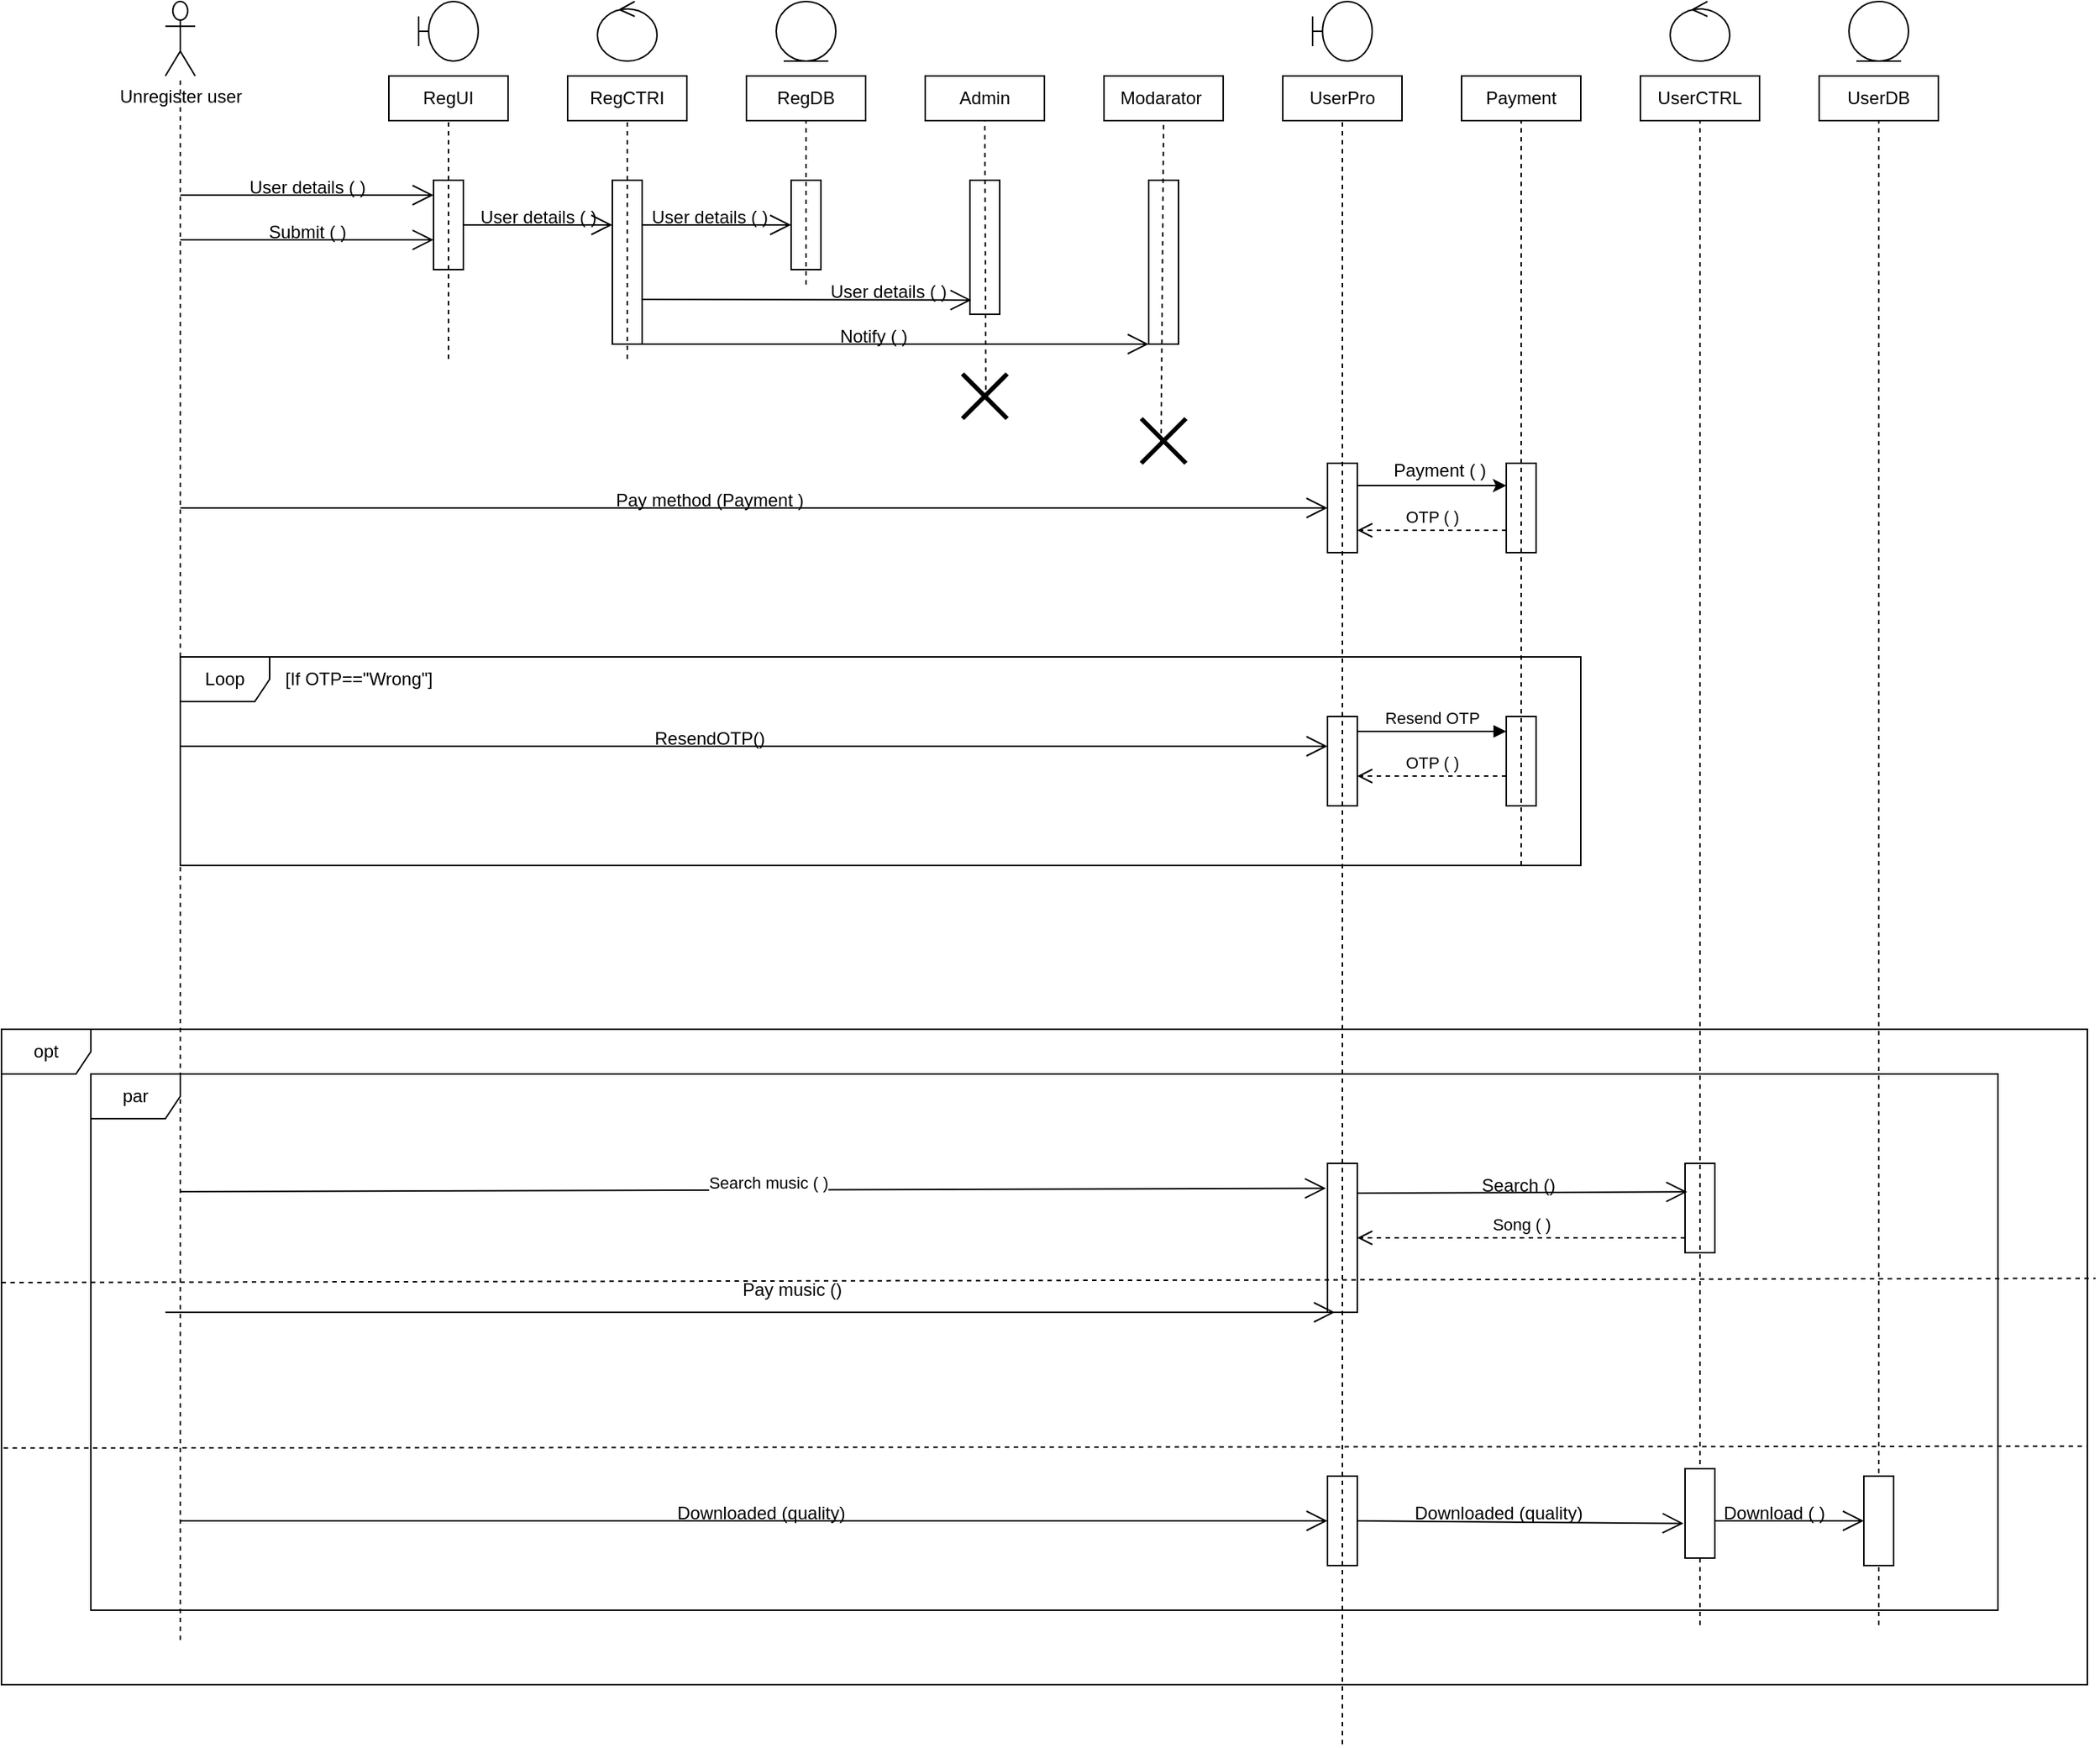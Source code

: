 <mxfile version="20.4.1" type="github">
  <diagram id="kORWXo8z2lHCYU-cHMwj" name="Page-1">
    <mxGraphModel dx="4161" dy="1162" grid="1" gridSize="10" guides="1" tooltips="1" connect="1" arrows="1" fold="1" page="1" pageScale="1" pageWidth="850" pageHeight="1100" math="0" shadow="0">
      <root>
        <mxCell id="0" />
        <mxCell id="1" parent="0" />
        <mxCell id="dhr_ioXj1obli_dX_mUs-1" value="RegCTRI" style="rounded=0;whiteSpace=wrap;html=1;" vertex="1" parent="1">
          <mxGeometry x="120" y="50" width="80" height="30" as="geometry" />
        </mxCell>
        <mxCell id="dhr_ioXj1obli_dX_mUs-2" value="RegDB" style="rounded=0;whiteSpace=wrap;html=1;" vertex="1" parent="1">
          <mxGeometry x="240" y="50" width="80" height="30" as="geometry" />
        </mxCell>
        <mxCell id="dhr_ioXj1obli_dX_mUs-3" value="Admin" style="rounded=0;whiteSpace=wrap;html=1;" vertex="1" parent="1">
          <mxGeometry x="360" y="50" width="80" height="30" as="geometry" />
        </mxCell>
        <mxCell id="dhr_ioXj1obli_dX_mUs-4" value="Modarator&amp;nbsp;" style="rounded=0;whiteSpace=wrap;html=1;" vertex="1" parent="1">
          <mxGeometry x="480" y="50" width="80" height="30" as="geometry" />
        </mxCell>
        <mxCell id="dhr_ioXj1obli_dX_mUs-5" value="Payment" style="rounded=0;whiteSpace=wrap;html=1;" vertex="1" parent="1">
          <mxGeometry x="720" y="50" width="80" height="30" as="geometry" />
        </mxCell>
        <mxCell id="dhr_ioXj1obli_dX_mUs-6" value="UserPro" style="rounded=0;whiteSpace=wrap;html=1;" vertex="1" parent="1">
          <mxGeometry x="600" y="50" width="80" height="30" as="geometry" />
        </mxCell>
        <mxCell id="dhr_ioXj1obli_dX_mUs-7" value="Unregister user" style="shape=umlActor;verticalLabelPosition=bottom;verticalAlign=top;html=1;outlineConnect=0;" vertex="1" parent="1">
          <mxGeometry x="-150" width="20" height="50" as="geometry" />
        </mxCell>
        <mxCell id="dhr_ioXj1obli_dX_mUs-8" value="RegUI" style="rounded=0;whiteSpace=wrap;html=1;" vertex="1" parent="1">
          <mxGeometry y="50" width="80" height="30" as="geometry" />
        </mxCell>
        <mxCell id="dhr_ioXj1obli_dX_mUs-9" value="UserCTRL" style="rounded=0;whiteSpace=wrap;html=1;" vertex="1" parent="1">
          <mxGeometry x="840" y="50" width="80" height="30" as="geometry" />
        </mxCell>
        <mxCell id="dhr_ioXj1obli_dX_mUs-10" value="UserDB" style="rounded=0;whiteSpace=wrap;html=1;" vertex="1" parent="1">
          <mxGeometry x="960" y="50" width="80" height="30" as="geometry" />
        </mxCell>
        <mxCell id="dhr_ioXj1obli_dX_mUs-11" value="" style="endArrow=none;dashed=1;html=1;rounded=0;" edge="1" parent="1" target="dhr_ioXj1obli_dX_mUs-7">
          <mxGeometry width="50" height="50" relative="1" as="geometry">
            <mxPoint x="-140" y="1100" as="sourcePoint" />
            <mxPoint x="-140" y="110" as="targetPoint" />
          </mxGeometry>
        </mxCell>
        <mxCell id="dhr_ioXj1obli_dX_mUs-12" value="" style="rounded=0;whiteSpace=wrap;html=1;" vertex="1" parent="1">
          <mxGeometry x="30" y="120" width="20" height="60" as="geometry" />
        </mxCell>
        <mxCell id="dhr_ioXj1obli_dX_mUs-13" value="" style="rounded=0;whiteSpace=wrap;html=1;" vertex="1" parent="1">
          <mxGeometry x="150" y="120" width="20" height="110" as="geometry" />
        </mxCell>
        <mxCell id="dhr_ioXj1obli_dX_mUs-14" value="" style="rounded=0;whiteSpace=wrap;html=1;" vertex="1" parent="1">
          <mxGeometry x="390" y="120" width="20" height="90" as="geometry" />
        </mxCell>
        <mxCell id="dhr_ioXj1obli_dX_mUs-15" value="" style="rounded=0;whiteSpace=wrap;html=1;" vertex="1" parent="1">
          <mxGeometry x="270" y="120" width="20" height="60" as="geometry" />
        </mxCell>
        <mxCell id="dhr_ioXj1obli_dX_mUs-16" value="" style="rounded=0;whiteSpace=wrap;html=1;" vertex="1" parent="1">
          <mxGeometry x="510" y="120" width="20" height="110" as="geometry" />
        </mxCell>
        <mxCell id="dhr_ioXj1obli_dX_mUs-17" value="User details ( )" style="text;html=1;align=center;verticalAlign=middle;resizable=0;points=[];autosize=1;strokeColor=none;fillColor=none;" vertex="1" parent="1">
          <mxGeometry x="-105" y="110" width="100" height="30" as="geometry" />
        </mxCell>
        <mxCell id="dhr_ioXj1obli_dX_mUs-18" value="Submit ( )" style="text;html=1;align=center;verticalAlign=middle;resizable=0;points=[];autosize=1;strokeColor=none;fillColor=none;" vertex="1" parent="1">
          <mxGeometry x="-95" y="140" width="80" height="30" as="geometry" />
        </mxCell>
        <mxCell id="dhr_ioXj1obli_dX_mUs-19" value="" style="endArrow=none;dashed=1;html=1;rounded=0;entryX=0.5;entryY=1;entryDx=0;entryDy=0;" edge="1" parent="1" target="dhr_ioXj1obli_dX_mUs-8">
          <mxGeometry width="50" height="50" relative="1" as="geometry">
            <mxPoint x="40" y="240" as="sourcePoint" />
            <mxPoint x="400" y="190" as="targetPoint" />
          </mxGeometry>
        </mxCell>
        <mxCell id="dhr_ioXj1obli_dX_mUs-20" value="User details ( )" style="text;html=1;align=center;verticalAlign=middle;resizable=0;points=[];autosize=1;strokeColor=none;fillColor=none;" vertex="1" parent="1">
          <mxGeometry x="50" y="130" width="100" height="30" as="geometry" />
        </mxCell>
        <mxCell id="dhr_ioXj1obli_dX_mUs-21" value="" style="endArrow=none;dashed=1;html=1;rounded=0;entryX=0.5;entryY=1;entryDx=0;entryDy=0;" edge="1" parent="1" target="dhr_ioXj1obli_dX_mUs-1">
          <mxGeometry width="50" height="50" relative="1" as="geometry">
            <mxPoint x="160" y="240" as="sourcePoint" />
            <mxPoint x="180" y="80" as="targetPoint" />
          </mxGeometry>
        </mxCell>
        <mxCell id="dhr_ioXj1obli_dX_mUs-22" value="" style="endArrow=none;dashed=1;html=1;rounded=0;entryX=0.5;entryY=1;entryDx=0;entryDy=0;" edge="1" parent="1" target="dhr_ioXj1obli_dX_mUs-2">
          <mxGeometry width="50" height="50" relative="1" as="geometry">
            <mxPoint x="280" y="190" as="sourcePoint" />
            <mxPoint x="310" y="260" as="targetPoint" />
          </mxGeometry>
        </mxCell>
        <mxCell id="dhr_ioXj1obli_dX_mUs-23" value="User details ( )" style="text;html=1;align=center;verticalAlign=middle;resizable=0;points=[];autosize=1;strokeColor=none;fillColor=none;" vertex="1" parent="1">
          <mxGeometry x="285" y="180" width="100" height="30" as="geometry" />
        </mxCell>
        <mxCell id="dhr_ioXj1obli_dX_mUs-24" value="" style="endArrow=none;dashed=1;html=1;rounded=0;entryX=0.5;entryY=1;entryDx=0;entryDy=0;exitX=0.525;exitY=0.554;exitDx=0;exitDy=0;exitPerimeter=0;" edge="1" parent="1" source="dhr_ioXj1obli_dX_mUs-77" target="dhr_ioXj1obli_dX_mUs-3">
          <mxGeometry width="50" height="50" relative="1" as="geometry">
            <mxPoint x="400" y="240" as="sourcePoint" />
            <mxPoint x="350" y="270" as="targetPoint" />
          </mxGeometry>
        </mxCell>
        <mxCell id="dhr_ioXj1obli_dX_mUs-25" value="" style="endArrow=none;dashed=1;html=1;rounded=0;entryX=0.5;entryY=1;entryDx=0;entryDy=0;exitX=0.443;exitY=0.528;exitDx=0;exitDy=0;exitPerimeter=0;" edge="1" parent="1" source="dhr_ioXj1obli_dX_mUs-76" target="dhr_ioXj1obli_dX_mUs-4">
          <mxGeometry width="50" height="50" relative="1" as="geometry">
            <mxPoint x="520" y="240" as="sourcePoint" />
            <mxPoint x="550" y="270" as="targetPoint" />
          </mxGeometry>
        </mxCell>
        <mxCell id="dhr_ioXj1obli_dX_mUs-26" value="" style="endArrow=none;dashed=1;html=1;rounded=0;entryX=0.5;entryY=1;entryDx=0;entryDy=0;" edge="1" parent="1" target="dhr_ioXj1obli_dX_mUs-10">
          <mxGeometry width="50" height="50" relative="1" as="geometry">
            <mxPoint x="1000" y="1090" as="sourcePoint" />
            <mxPoint x="1030" y="300" as="targetPoint" />
          </mxGeometry>
        </mxCell>
        <mxCell id="dhr_ioXj1obli_dX_mUs-27" value="" style="rounded=0;whiteSpace=wrap;html=1;" vertex="1" parent="1">
          <mxGeometry x="630" y="310" width="20" height="60" as="geometry" />
        </mxCell>
        <mxCell id="dhr_ioXj1obli_dX_mUs-28" value="Pay method (Payment )" style="text;html=1;align=center;verticalAlign=middle;resizable=0;points=[];autosize=1;strokeColor=none;fillColor=none;" vertex="1" parent="1">
          <mxGeometry x="140" y="320" width="150" height="30" as="geometry" />
        </mxCell>
        <mxCell id="dhr_ioXj1obli_dX_mUs-29" value="" style="rounded=0;whiteSpace=wrap;html=1;" vertex="1" parent="1">
          <mxGeometry x="750" y="310" width="20" height="60" as="geometry" />
        </mxCell>
        <mxCell id="dhr_ioXj1obli_dX_mUs-30" value="" style="endArrow=classic;html=1;rounded=0;entryX=0;entryY=0.25;entryDx=0;entryDy=0;exitX=1;exitY=0.25;exitDx=0;exitDy=0;" edge="1" parent="1" source="dhr_ioXj1obli_dX_mUs-27" target="dhr_ioXj1obli_dX_mUs-29">
          <mxGeometry width="50" height="50" relative="1" as="geometry">
            <mxPoint x="400" y="350" as="sourcePoint" />
            <mxPoint x="450" y="300" as="targetPoint" />
          </mxGeometry>
        </mxCell>
        <mxCell id="dhr_ioXj1obli_dX_mUs-31" value="OTP ( )" style="html=1;verticalAlign=bottom;endArrow=open;dashed=1;endSize=8;rounded=0;entryX=1;entryY=0.75;entryDx=0;entryDy=0;exitX=0;exitY=0.75;exitDx=0;exitDy=0;" edge="1" parent="1" source="dhr_ioXj1obli_dX_mUs-29" target="dhr_ioXj1obli_dX_mUs-27">
          <mxGeometry relative="1" as="geometry">
            <mxPoint x="740" y="360" as="sourcePoint" />
            <mxPoint x="660" y="360" as="targetPoint" />
          </mxGeometry>
        </mxCell>
        <mxCell id="dhr_ioXj1obli_dX_mUs-32" value="Payment ( )" style="text;html=1;align=center;verticalAlign=middle;resizable=0;points=[];autosize=1;strokeColor=none;fillColor=none;" vertex="1" parent="1">
          <mxGeometry x="660" y="300" width="90" height="30" as="geometry" />
        </mxCell>
        <mxCell id="dhr_ioXj1obli_dX_mUs-33" value="" style="endArrow=open;endFill=1;endSize=12;html=1;rounded=0;" edge="1" parent="1">
          <mxGeometry width="160" relative="1" as="geometry">
            <mxPoint x="-140" y="130" as="sourcePoint" />
            <mxPoint x="30" y="130" as="targetPoint" />
          </mxGeometry>
        </mxCell>
        <mxCell id="dhr_ioXj1obli_dX_mUs-34" value="" style="endArrow=open;endFill=1;endSize=12;html=1;rounded=0;entryX=0;entryY=0.667;entryDx=0;entryDy=0;entryPerimeter=0;" edge="1" parent="1" target="dhr_ioXj1obli_dX_mUs-12">
          <mxGeometry width="160" relative="1" as="geometry">
            <mxPoint x="-140" y="160" as="sourcePoint" />
            <mxPoint x="20" y="160" as="targetPoint" />
          </mxGeometry>
        </mxCell>
        <mxCell id="dhr_ioXj1obli_dX_mUs-35" value="" style="endArrow=open;endFill=1;endSize=12;html=1;rounded=0;" edge="1" parent="1">
          <mxGeometry width="160" relative="1" as="geometry">
            <mxPoint x="50" y="150" as="sourcePoint" />
            <mxPoint x="150" y="150" as="targetPoint" />
          </mxGeometry>
        </mxCell>
        <mxCell id="dhr_ioXj1obli_dX_mUs-36" value="" style="endArrow=open;endFill=1;endSize=12;html=1;rounded=0;" edge="1" parent="1">
          <mxGeometry width="160" relative="1" as="geometry">
            <mxPoint x="170" y="150" as="sourcePoint" />
            <mxPoint x="270" y="150" as="targetPoint" />
          </mxGeometry>
        </mxCell>
        <mxCell id="dhr_ioXj1obli_dX_mUs-37" value="User details ( )" style="text;html=1;align=center;verticalAlign=middle;resizable=0;points=[];autosize=1;strokeColor=none;fillColor=none;" vertex="1" parent="1">
          <mxGeometry x="165" y="130" width="100" height="30" as="geometry" />
        </mxCell>
        <mxCell id="dhr_ioXj1obli_dX_mUs-38" value="" style="endArrow=open;endFill=1;endSize=12;html=1;rounded=0;entryX=0.05;entryY=0.894;entryDx=0;entryDy=0;entryPerimeter=0;" edge="1" parent="1" target="dhr_ioXj1obli_dX_mUs-14">
          <mxGeometry width="160" relative="1" as="geometry">
            <mxPoint x="170" y="200" as="sourcePoint" />
            <mxPoint x="330" y="200" as="targetPoint" />
          </mxGeometry>
        </mxCell>
        <mxCell id="dhr_ioXj1obli_dX_mUs-39" value="" style="endArrow=open;endFill=1;endSize=12;html=1;rounded=0;entryX=0;entryY=0.5;entryDx=0;entryDy=0;" edge="1" parent="1" target="dhr_ioXj1obli_dX_mUs-27">
          <mxGeometry width="160" relative="1" as="geometry">
            <mxPoint x="-140" y="340" as="sourcePoint" />
            <mxPoint x="20" y="340" as="targetPoint" />
          </mxGeometry>
        </mxCell>
        <mxCell id="dhr_ioXj1obli_dX_mUs-40" value="" style="shape=umlBoundary;whiteSpace=wrap;html=1;" vertex="1" parent="1">
          <mxGeometry x="620" width="40" height="40" as="geometry" />
        </mxCell>
        <mxCell id="dhr_ioXj1obli_dX_mUs-41" value="" style="shape=umlBoundary;whiteSpace=wrap;html=1;" vertex="1" parent="1">
          <mxGeometry x="20" width="40" height="40" as="geometry" />
        </mxCell>
        <mxCell id="dhr_ioXj1obli_dX_mUs-42" value="" style="ellipse;shape=umlControl;whiteSpace=wrap;html=1;" vertex="1" parent="1">
          <mxGeometry x="140" width="40" height="40" as="geometry" />
        </mxCell>
        <mxCell id="dhr_ioXj1obli_dX_mUs-43" value="" style="ellipse;shape=umlControl;whiteSpace=wrap;html=1;" vertex="1" parent="1">
          <mxGeometry x="860" width="40" height="40" as="geometry" />
        </mxCell>
        <mxCell id="dhr_ioXj1obli_dX_mUs-44" value="" style="ellipse;shape=umlEntity;whiteSpace=wrap;html=1;" vertex="1" parent="1">
          <mxGeometry x="980" width="40" height="40" as="geometry" />
        </mxCell>
        <mxCell id="dhr_ioXj1obli_dX_mUs-45" value="" style="ellipse;shape=umlEntity;whiteSpace=wrap;html=1;" vertex="1" parent="1">
          <mxGeometry x="260" width="40" height="40" as="geometry" />
        </mxCell>
        <mxCell id="dhr_ioXj1obli_dX_mUs-46" value="" style="rounded=0;whiteSpace=wrap;html=1;" vertex="1" parent="1">
          <mxGeometry x="630" y="480" width="20" height="60" as="geometry" />
        </mxCell>
        <mxCell id="dhr_ioXj1obli_dX_mUs-47" value="" style="rounded=0;whiteSpace=wrap;html=1;" vertex="1" parent="1">
          <mxGeometry x="750" y="480" width="20" height="60" as="geometry" />
        </mxCell>
        <mxCell id="dhr_ioXj1obli_dX_mUs-48" value="Loop" style="shape=umlFrame;whiteSpace=wrap;html=1;" vertex="1" parent="1">
          <mxGeometry x="-140" y="440" width="940" height="140" as="geometry" />
        </mxCell>
        <mxCell id="dhr_ioXj1obli_dX_mUs-49" value="" style="endArrow=none;dashed=1;html=1;rounded=0;" edge="1" parent="1" target="dhr_ioXj1obli_dX_mUs-5">
          <mxGeometry width="50" height="50" relative="1" as="geometry">
            <mxPoint x="760" y="580" as="sourcePoint" />
            <mxPoint x="790" y="180" as="targetPoint" />
          </mxGeometry>
        </mxCell>
        <mxCell id="dhr_ioXj1obli_dX_mUs-50" value="[If OTP==&quot;Wrong&quot;]" style="text;html=1;strokeColor=none;fillColor=none;align=center;verticalAlign=middle;whiteSpace=wrap;rounded=0;" vertex="1" parent="1">
          <mxGeometry x="-100" y="440" width="160" height="30" as="geometry" />
        </mxCell>
        <mxCell id="dhr_ioXj1obli_dX_mUs-51" value="Resend OTP" style="html=1;verticalAlign=bottom;endArrow=block;rounded=0;" edge="1" parent="1">
          <mxGeometry width="80" relative="1" as="geometry">
            <mxPoint x="650" y="490" as="sourcePoint" />
            <mxPoint x="750" y="490" as="targetPoint" />
          </mxGeometry>
        </mxCell>
        <mxCell id="dhr_ioXj1obli_dX_mUs-52" value="OTP ( )" style="html=1;verticalAlign=bottom;endArrow=open;dashed=1;endSize=8;rounded=0;" edge="1" parent="1">
          <mxGeometry relative="1" as="geometry">
            <mxPoint x="750" y="520" as="sourcePoint" />
            <mxPoint x="650" y="520" as="targetPoint" />
            <Array as="points">
              <mxPoint x="690" y="520" />
            </Array>
          </mxGeometry>
        </mxCell>
        <mxCell id="dhr_ioXj1obli_dX_mUs-53" value="par" style="shape=umlFrame;whiteSpace=wrap;html=1;" vertex="1" parent="1">
          <mxGeometry x="-200" y="720" width="1280" height="360" as="geometry" />
        </mxCell>
        <mxCell id="dhr_ioXj1obli_dX_mUs-54" value="" style="rounded=0;whiteSpace=wrap;html=1;" vertex="1" parent="1">
          <mxGeometry x="630" y="990" width="20" height="60" as="geometry" />
        </mxCell>
        <mxCell id="dhr_ioXj1obli_dX_mUs-55" value="" style="rounded=0;whiteSpace=wrap;html=1;" vertex="1" parent="1">
          <mxGeometry x="630" y="780" width="20" height="100" as="geometry" />
        </mxCell>
        <mxCell id="dhr_ioXj1obli_dX_mUs-56" value="" style="rounded=0;whiteSpace=wrap;html=1;" vertex="1" parent="1">
          <mxGeometry x="870" y="780" width="20" height="60" as="geometry" />
        </mxCell>
        <mxCell id="dhr_ioXj1obli_dX_mUs-57" value="" style="endArrow=open;endFill=1;endSize=12;html=1;rounded=0;entryX=-0.053;entryY=0.168;entryDx=0;entryDy=0;entryPerimeter=0;" edge="1" parent="1" target="dhr_ioXj1obli_dX_mUs-55">
          <mxGeometry width="160" relative="1" as="geometry">
            <mxPoint x="-140" y="799" as="sourcePoint" />
            <mxPoint x="100" y="800" as="targetPoint" />
          </mxGeometry>
        </mxCell>
        <mxCell id="dhr_ioXj1obli_dX_mUs-58" value="&lt;br&gt;&lt;span style=&quot;color: rgb(0, 0, 0); font-family: Helvetica; font-size: 11px; font-style: normal; font-variant-ligatures: normal; font-variant-caps: normal; font-weight: 400; letter-spacing: normal; orphans: 2; text-align: center; text-indent: 0px; text-transform: none; widows: 2; word-spacing: 0px; -webkit-text-stroke-width: 0px; background-color: rgb(255, 255, 255); text-decoration-thickness: initial; text-decoration-style: initial; text-decoration-color: initial; float: none; display: inline !important;&quot;&gt;Search music ( )&lt;/span&gt;&lt;br&gt;" style="text;html=1;strokeColor=none;fillColor=none;align=center;verticalAlign=middle;whiteSpace=wrap;rounded=0;" vertex="1" parent="1">
          <mxGeometry x="210" y="770" width="90" height="30" as="geometry" />
        </mxCell>
        <mxCell id="dhr_ioXj1obli_dX_mUs-59" value="" style="endArrow=open;endFill=1;endSize=12;html=1;rounded=0;entryX=0.072;entryY=0.319;entryDx=0;entryDy=0;entryPerimeter=0;" edge="1" parent="1" target="dhr_ioXj1obli_dX_mUs-56">
          <mxGeometry width="160" relative="1" as="geometry">
            <mxPoint x="650" y="800" as="sourcePoint" />
            <mxPoint x="810" y="800" as="targetPoint" />
          </mxGeometry>
        </mxCell>
        <mxCell id="dhr_ioXj1obli_dX_mUs-60" value="Song ( )" style="html=1;verticalAlign=bottom;endArrow=open;dashed=1;endSize=8;rounded=0;entryX=1;entryY=0.5;entryDx=0;entryDy=0;" edge="1" parent="1" target="dhr_ioXj1obli_dX_mUs-55">
          <mxGeometry relative="1" as="geometry">
            <mxPoint x="870" y="830" as="sourcePoint" />
            <mxPoint x="790" y="830" as="targetPoint" />
          </mxGeometry>
        </mxCell>
        <mxCell id="dhr_ioXj1obli_dX_mUs-61" value="Search ()&amp;nbsp;" style="text;html=1;strokeColor=none;fillColor=none;align=center;verticalAlign=middle;whiteSpace=wrap;rounded=0;" vertex="1" parent="1">
          <mxGeometry x="730" y="780" width="60" height="30" as="geometry" />
        </mxCell>
        <mxCell id="dhr_ioXj1obli_dX_mUs-62" value="Pay music ()&amp;nbsp;" style="text;html=1;strokeColor=none;fillColor=none;align=center;verticalAlign=middle;whiteSpace=wrap;rounded=0;" vertex="1" parent="1">
          <mxGeometry x="235" y="850" width="75" height="30" as="geometry" />
        </mxCell>
        <mxCell id="dhr_ioXj1obli_dX_mUs-63" value="" style="endArrow=none;dashed=1;html=1;rounded=0;entryX=0.5;entryY=1;entryDx=0;entryDy=0;" edge="1" parent="1" target="dhr_ioXj1obli_dX_mUs-9">
          <mxGeometry width="50" height="50" relative="1" as="geometry">
            <mxPoint x="880" y="1090" as="sourcePoint" />
            <mxPoint x="910" y="140" as="targetPoint" />
          </mxGeometry>
        </mxCell>
        <mxCell id="dhr_ioXj1obli_dX_mUs-64" value="" style="endArrow=open;endFill=1;endSize=12;html=1;rounded=0;entryX=0;entryY=0.5;entryDx=0;entryDy=0;" edge="1" parent="1" target="dhr_ioXj1obli_dX_mUs-54">
          <mxGeometry width="160" relative="1" as="geometry">
            <mxPoint x="-140" y="1020" as="sourcePoint" />
            <mxPoint x="20" y="1020" as="targetPoint" />
          </mxGeometry>
        </mxCell>
        <mxCell id="dhr_ioXj1obli_dX_mUs-65" value="Downloaded (quality)" style="text;html=1;strokeColor=none;fillColor=none;align=center;verticalAlign=middle;whiteSpace=wrap;rounded=0;" vertex="1" parent="1">
          <mxGeometry x="190" y="1000" width="120" height="30" as="geometry" />
        </mxCell>
        <mxCell id="dhr_ioXj1obli_dX_mUs-66" value="" style="rounded=0;whiteSpace=wrap;html=1;" vertex="1" parent="1">
          <mxGeometry x="870" y="985" width="20" height="60" as="geometry" />
        </mxCell>
        <mxCell id="dhr_ioXj1obli_dX_mUs-67" value="" style="endArrow=open;endFill=1;endSize=12;html=1;rounded=0;entryX=-0.05;entryY=0.612;entryDx=0;entryDy=0;entryPerimeter=0;" edge="1" parent="1" target="dhr_ioXj1obli_dX_mUs-66">
          <mxGeometry width="160" relative="1" as="geometry">
            <mxPoint x="650" y="1020" as="sourcePoint" />
            <mxPoint x="810" y="1020" as="targetPoint" />
          </mxGeometry>
        </mxCell>
        <mxCell id="dhr_ioXj1obli_dX_mUs-68" value="Downloaded (quality)" style="text;html=1;strokeColor=none;fillColor=none;align=center;verticalAlign=middle;whiteSpace=wrap;rounded=0;" vertex="1" parent="1">
          <mxGeometry x="680" y="1000" width="130" height="30" as="geometry" />
        </mxCell>
        <mxCell id="dhr_ioXj1obli_dX_mUs-69" value="" style="rounded=0;whiteSpace=wrap;html=1;" vertex="1" parent="1">
          <mxGeometry x="990" y="990" width="20" height="60" as="geometry" />
        </mxCell>
        <mxCell id="dhr_ioXj1obli_dX_mUs-70" value="" style="endArrow=open;endFill=1;endSize=12;html=1;rounded=0;" edge="1" parent="1">
          <mxGeometry width="160" relative="1" as="geometry">
            <mxPoint x="890" y="1020" as="sourcePoint" />
            <mxPoint x="990" y="1020" as="targetPoint" />
          </mxGeometry>
        </mxCell>
        <mxCell id="dhr_ioXj1obli_dX_mUs-71" value="Download ( )" style="text;html=1;strokeColor=none;fillColor=none;align=center;verticalAlign=middle;whiteSpace=wrap;rounded=0;" vertex="1" parent="1">
          <mxGeometry x="890" y="1000" width="80" height="30" as="geometry" />
        </mxCell>
        <mxCell id="dhr_ioXj1obli_dX_mUs-72" value="" style="endArrow=none;dashed=1;html=1;rounded=0;exitX=0.001;exitY=0.639;exitDx=0;exitDy=0;exitPerimeter=0;entryX=1;entryY=0.636;entryDx=0;entryDy=0;entryPerimeter=0;" edge="1" parent="1" source="dhr_ioXj1obli_dX_mUs-73" target="dhr_ioXj1obli_dX_mUs-73">
          <mxGeometry width="50" height="50" relative="1" as="geometry">
            <mxPoint x="-230" y="1010" as="sourcePoint" />
            <mxPoint x="-180" y="960" as="targetPoint" />
          </mxGeometry>
        </mxCell>
        <mxCell id="dhr_ioXj1obli_dX_mUs-73" value="opt" style="shape=umlFrame;whiteSpace=wrap;html=1;" vertex="1" parent="1">
          <mxGeometry x="-260" y="690" width="1400" height="440" as="geometry" />
        </mxCell>
        <mxCell id="dhr_ioXj1obli_dX_mUs-74" value="" style="endArrow=open;endFill=1;endSize=12;html=1;rounded=0;entryX=0.25;entryY=1;entryDx=0;entryDy=0;" edge="1" parent="1" target="dhr_ioXj1obli_dX_mUs-55">
          <mxGeometry width="160" relative="1" as="geometry">
            <mxPoint x="-150" y="880" as="sourcePoint" />
            <mxPoint x="10" y="880" as="targetPoint" />
          </mxGeometry>
        </mxCell>
        <mxCell id="dhr_ioXj1obli_dX_mUs-75" value="" style="endArrow=none;dashed=1;html=1;rounded=0;entryX=1.004;entryY=0.38;entryDx=0;entryDy=0;entryPerimeter=0;" edge="1" parent="1" target="dhr_ioXj1obli_dX_mUs-73">
          <mxGeometry width="50" height="50" relative="1" as="geometry">
            <mxPoint x="-260" y="860" as="sourcePoint" />
            <mxPoint x="-210" y="810" as="targetPoint" />
          </mxGeometry>
        </mxCell>
        <mxCell id="dhr_ioXj1obli_dX_mUs-76" value="" style="shape=umlDestroy;whiteSpace=wrap;html=1;strokeWidth=3;" vertex="1" parent="1">
          <mxGeometry x="505" y="280" width="30" height="30" as="geometry" />
        </mxCell>
        <mxCell id="dhr_ioXj1obli_dX_mUs-77" value="" style="shape=umlDestroy;whiteSpace=wrap;html=1;strokeWidth=3;" vertex="1" parent="1">
          <mxGeometry x="385" y="250" width="30" height="30" as="geometry" />
        </mxCell>
        <mxCell id="dhr_ioXj1obli_dX_mUs-78" value="" style="endArrow=open;endFill=1;endSize=12;html=1;rounded=0;entryX=0;entryY=1;entryDx=0;entryDy=0;" edge="1" parent="1" target="dhr_ioXj1obli_dX_mUs-16">
          <mxGeometry width="160" relative="1" as="geometry">
            <mxPoint x="170" y="230" as="sourcePoint" />
            <mxPoint x="330" y="230" as="targetPoint" />
          </mxGeometry>
        </mxCell>
        <mxCell id="dhr_ioXj1obli_dX_mUs-79" value="Notify ( )" style="text;html=1;align=center;verticalAlign=middle;resizable=0;points=[];autosize=1;strokeColor=none;fillColor=none;" vertex="1" parent="1">
          <mxGeometry x="290" y="210" width="70" height="30" as="geometry" />
        </mxCell>
        <mxCell id="dhr_ioXj1obli_dX_mUs-80" value="ResendOTP()" style="text;html=1;align=center;verticalAlign=middle;resizable=0;points=[];autosize=1;strokeColor=none;fillColor=none;" vertex="1" parent="1">
          <mxGeometry x="165" y="480" width="100" height="30" as="geometry" />
        </mxCell>
        <mxCell id="dhr_ioXj1obli_dX_mUs-81" value="" style="endArrow=open;endFill=1;endSize=12;html=1;rounded=0;entryX=0;entryY=0.5;entryDx=0;entryDy=0;" edge="1" parent="1">
          <mxGeometry width="160" relative="1" as="geometry">
            <mxPoint x="-140" y="500" as="sourcePoint" />
            <mxPoint x="630" y="500" as="targetPoint" />
          </mxGeometry>
        </mxCell>
        <mxCell id="dhr_ioXj1obli_dX_mUs-82" value="" style="endArrow=none;dashed=1;html=1;rounded=0;entryX=0.5;entryY=1;entryDx=0;entryDy=0;" edge="1" parent="1" target="dhr_ioXj1obli_dX_mUs-6">
          <mxGeometry width="50" height="50" relative="1" as="geometry">
            <mxPoint x="640" y="1170" as="sourcePoint" />
            <mxPoint x="660" y="110" as="targetPoint" />
          </mxGeometry>
        </mxCell>
      </root>
    </mxGraphModel>
  </diagram>
</mxfile>
